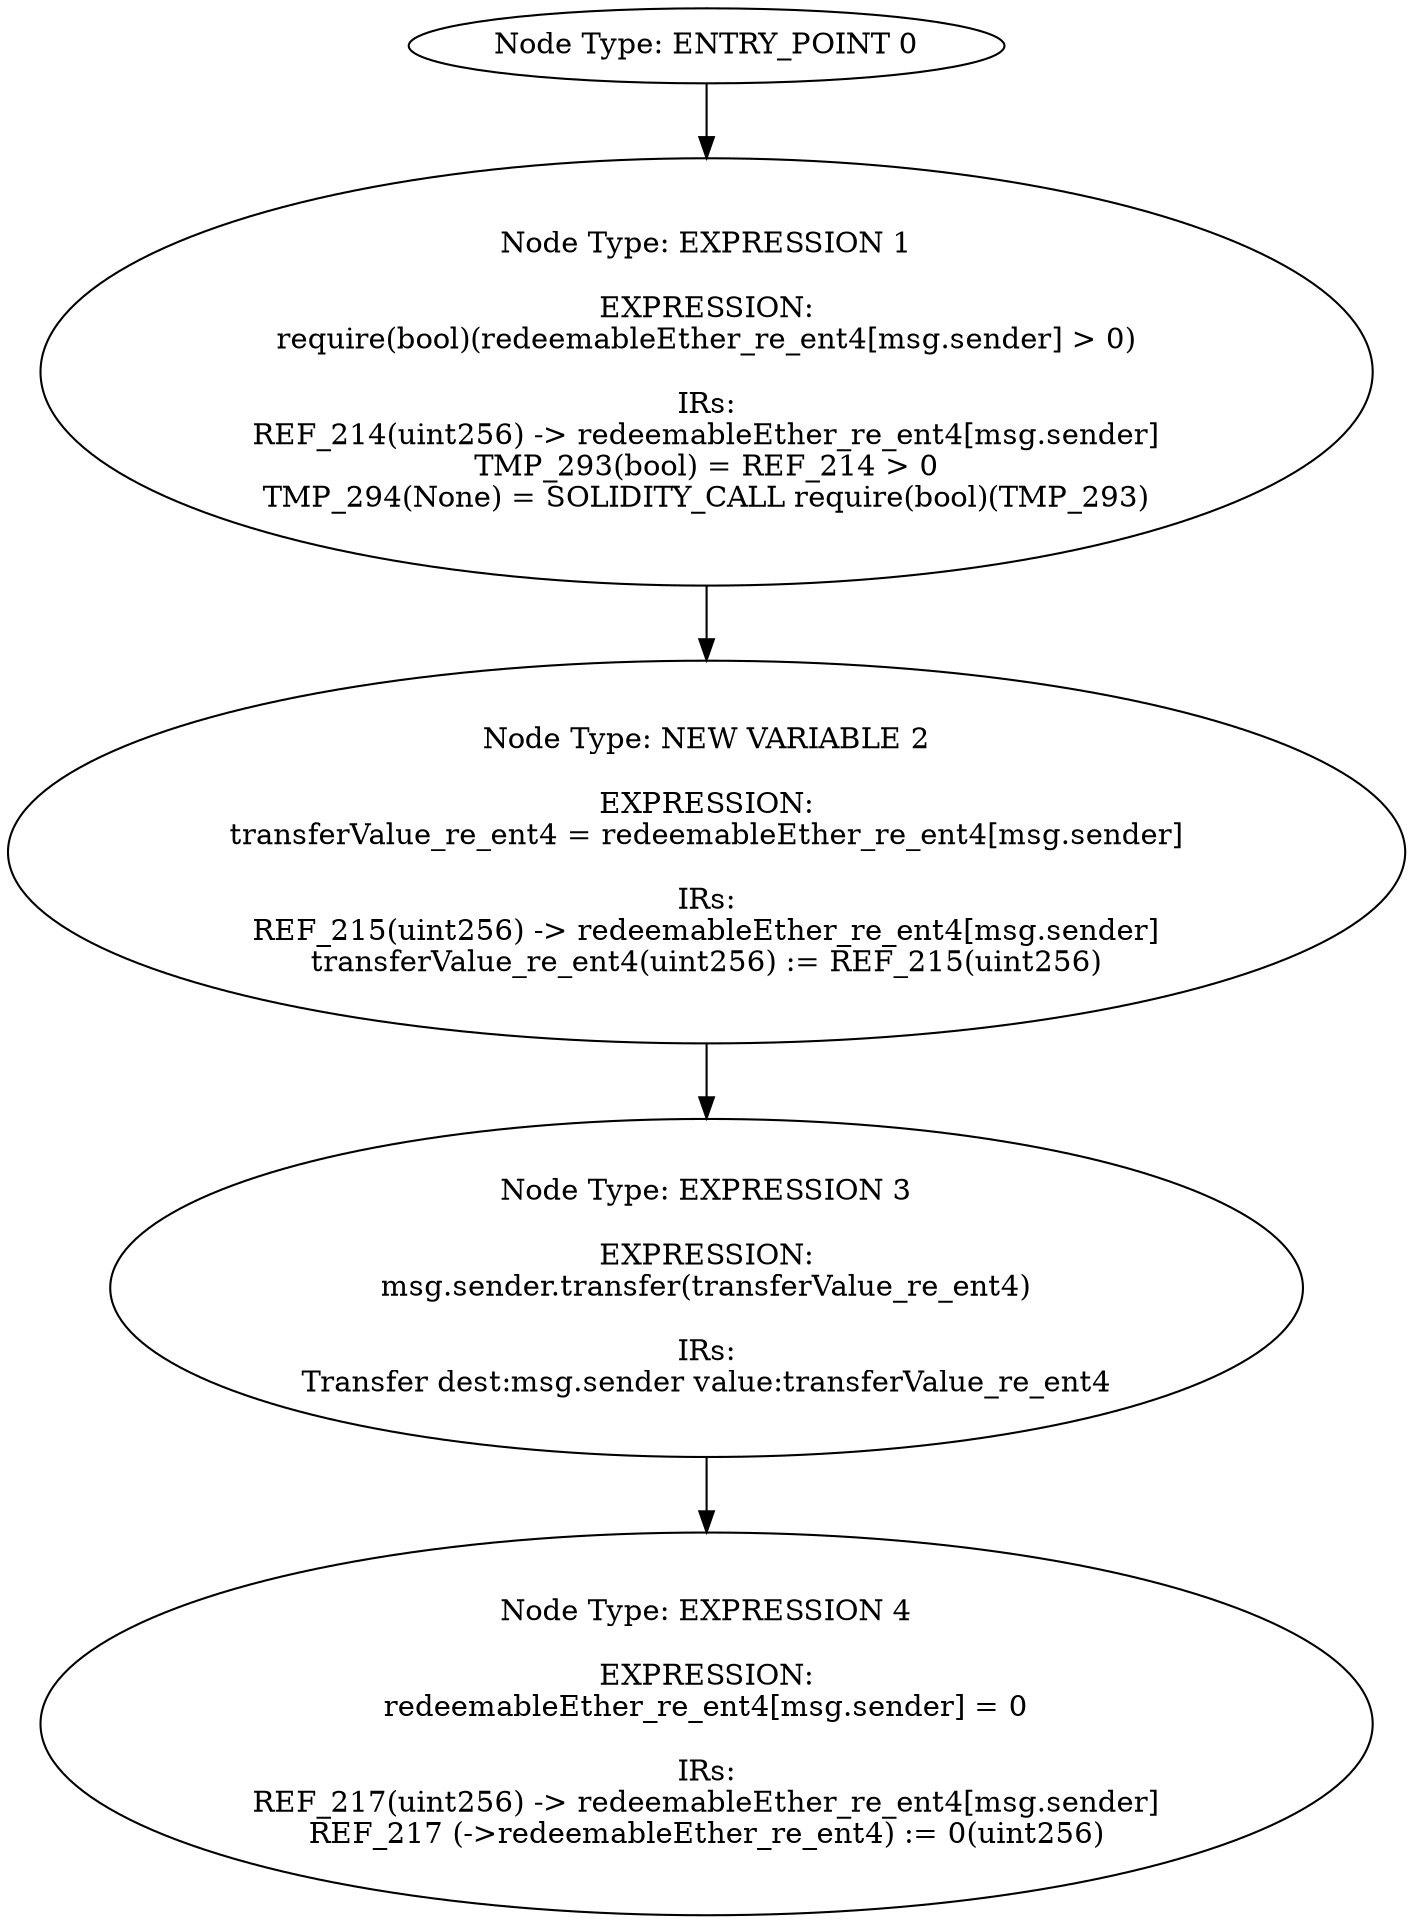 digraph{
0[label="Node Type: ENTRY_POINT 0
"];
0->1;
1[label="Node Type: EXPRESSION 1

EXPRESSION:
require(bool)(redeemableEther_re_ent4[msg.sender] > 0)

IRs:
REF_214(uint256) -> redeemableEther_re_ent4[msg.sender]
TMP_293(bool) = REF_214 > 0
TMP_294(None) = SOLIDITY_CALL require(bool)(TMP_293)"];
1->2;
2[label="Node Type: NEW VARIABLE 2

EXPRESSION:
transferValue_re_ent4 = redeemableEther_re_ent4[msg.sender]

IRs:
REF_215(uint256) -> redeemableEther_re_ent4[msg.sender]
transferValue_re_ent4(uint256) := REF_215(uint256)"];
2->3;
3[label="Node Type: EXPRESSION 3

EXPRESSION:
msg.sender.transfer(transferValue_re_ent4)

IRs:
Transfer dest:msg.sender value:transferValue_re_ent4"];
3->4;
4[label="Node Type: EXPRESSION 4

EXPRESSION:
redeemableEther_re_ent4[msg.sender] = 0

IRs:
REF_217(uint256) -> redeemableEther_re_ent4[msg.sender]
REF_217 (->redeemableEther_re_ent4) := 0(uint256)"];
}
